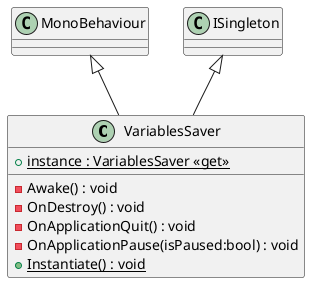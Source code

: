 @startuml
class VariablesSaver {
    - Awake() : void
    - OnDestroy() : void
    - OnApplicationQuit() : void
    - OnApplicationPause(isPaused:bool) : void
    + {static} instance : VariablesSaver <<get>>
    + {static} Instantiate() : void
}
MonoBehaviour <|-- VariablesSaver
ISingleton <|-- VariablesSaver
@enduml
